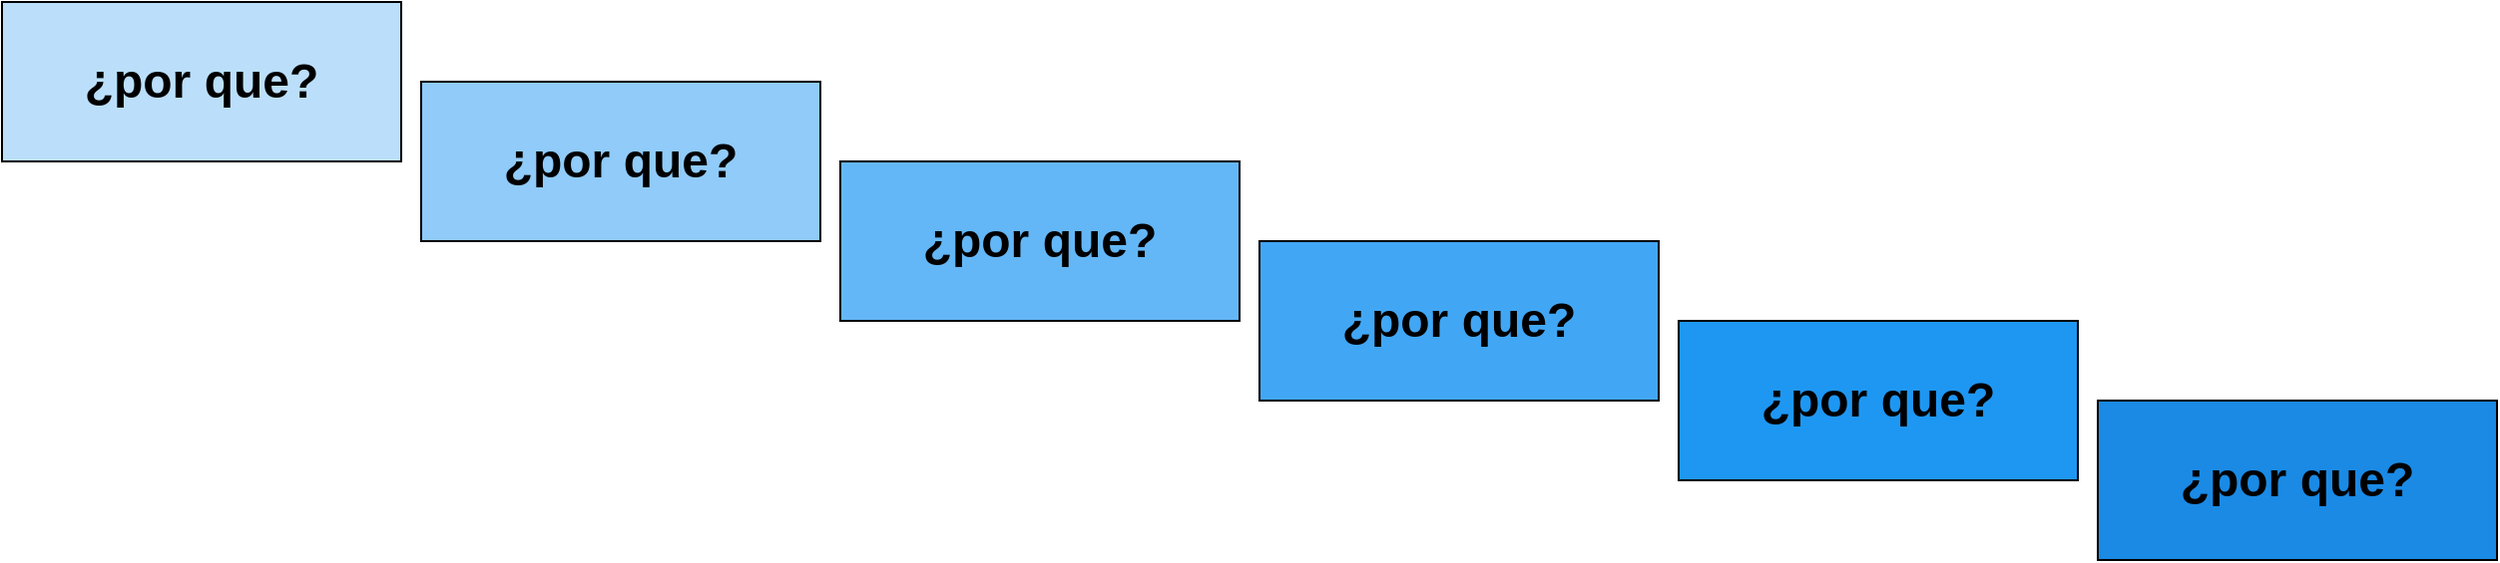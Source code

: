 <mxfile version="24.2.5" type="device">
  <diagram name="Página-1" id="usg5oj53Ln5HNrjLIZJn">
    <mxGraphModel dx="1382" dy="870" grid="1" gridSize="10" guides="1" tooltips="1" connect="1" arrows="1" fold="1" page="1" pageScale="1" pageWidth="827" pageHeight="1169" math="0" shadow="0">
      <root>
        <mxCell id="0" />
        <mxCell id="1" parent="0" />
        <mxCell id="8J2e2soJEMrq7Sb571QC-1" value="&lt;b&gt;&lt;font style=&quot;font-size: 24px;&quot;&gt;¿por que?&lt;/font&gt;&lt;/b&gt;" style="rounded=0;whiteSpace=wrap;html=1;fillColor=#BBDFFB;" vertex="1" parent="1">
          <mxGeometry x="240" y="320" width="200" height="80" as="geometry" />
        </mxCell>
        <mxCell id="8J2e2soJEMrq7Sb571QC-3" value="&lt;b&gt;&lt;font style=&quot;font-size: 24px;&quot;&gt;¿por que?&lt;/font&gt;&lt;/b&gt;" style="rounded=0;whiteSpace=wrap;html=1;fillColor=#90CBF9;" vertex="1" parent="1">
          <mxGeometry x="450" y="360" width="200" height="80" as="geometry" />
        </mxCell>
        <mxCell id="8J2e2soJEMrq7Sb571QC-4" value="&lt;b&gt;&lt;font style=&quot;font-size: 24px;&quot;&gt;¿por que?&lt;/font&gt;&lt;/b&gt;" style="rounded=0;whiteSpace=wrap;html=1;fillColor=#1E97F3;" vertex="1" parent="1">
          <mxGeometry x="1080" y="480" width="200" height="80" as="geometry" />
        </mxCell>
        <mxCell id="8J2e2soJEMrq7Sb571QC-5" value="&lt;b&gt;&lt;font style=&quot;font-size: 24px;&quot;&gt;¿por que?&lt;/font&gt;&lt;/b&gt;" style="rounded=0;whiteSpace=wrap;html=1;fillColor=#41A7F5;" vertex="1" parent="1">
          <mxGeometry x="870" y="440" width="200" height="80" as="geometry" />
        </mxCell>
        <mxCell id="8J2e2soJEMrq7Sb571QC-6" value="&lt;b&gt;&lt;font style=&quot;font-size: 24px;&quot;&gt;¿por que?&lt;/font&gt;&lt;/b&gt;" style="rounded=0;whiteSpace=wrap;html=1;fillColor=#1A8AE5;" vertex="1" parent="1">
          <mxGeometry x="1290" y="520" width="200" height="80" as="geometry" />
        </mxCell>
        <mxCell id="8J2e2soJEMrq7Sb571QC-7" value="&lt;b&gt;&lt;font style=&quot;font-size: 24px;&quot;&gt;¿por que?&lt;/font&gt;&lt;/b&gt;" style="rounded=0;whiteSpace=wrap;html=1;fillColor=#64B7F6;" vertex="1" parent="1">
          <mxGeometry x="660" y="400" width="200" height="80" as="geometry" />
        </mxCell>
      </root>
    </mxGraphModel>
  </diagram>
</mxfile>
